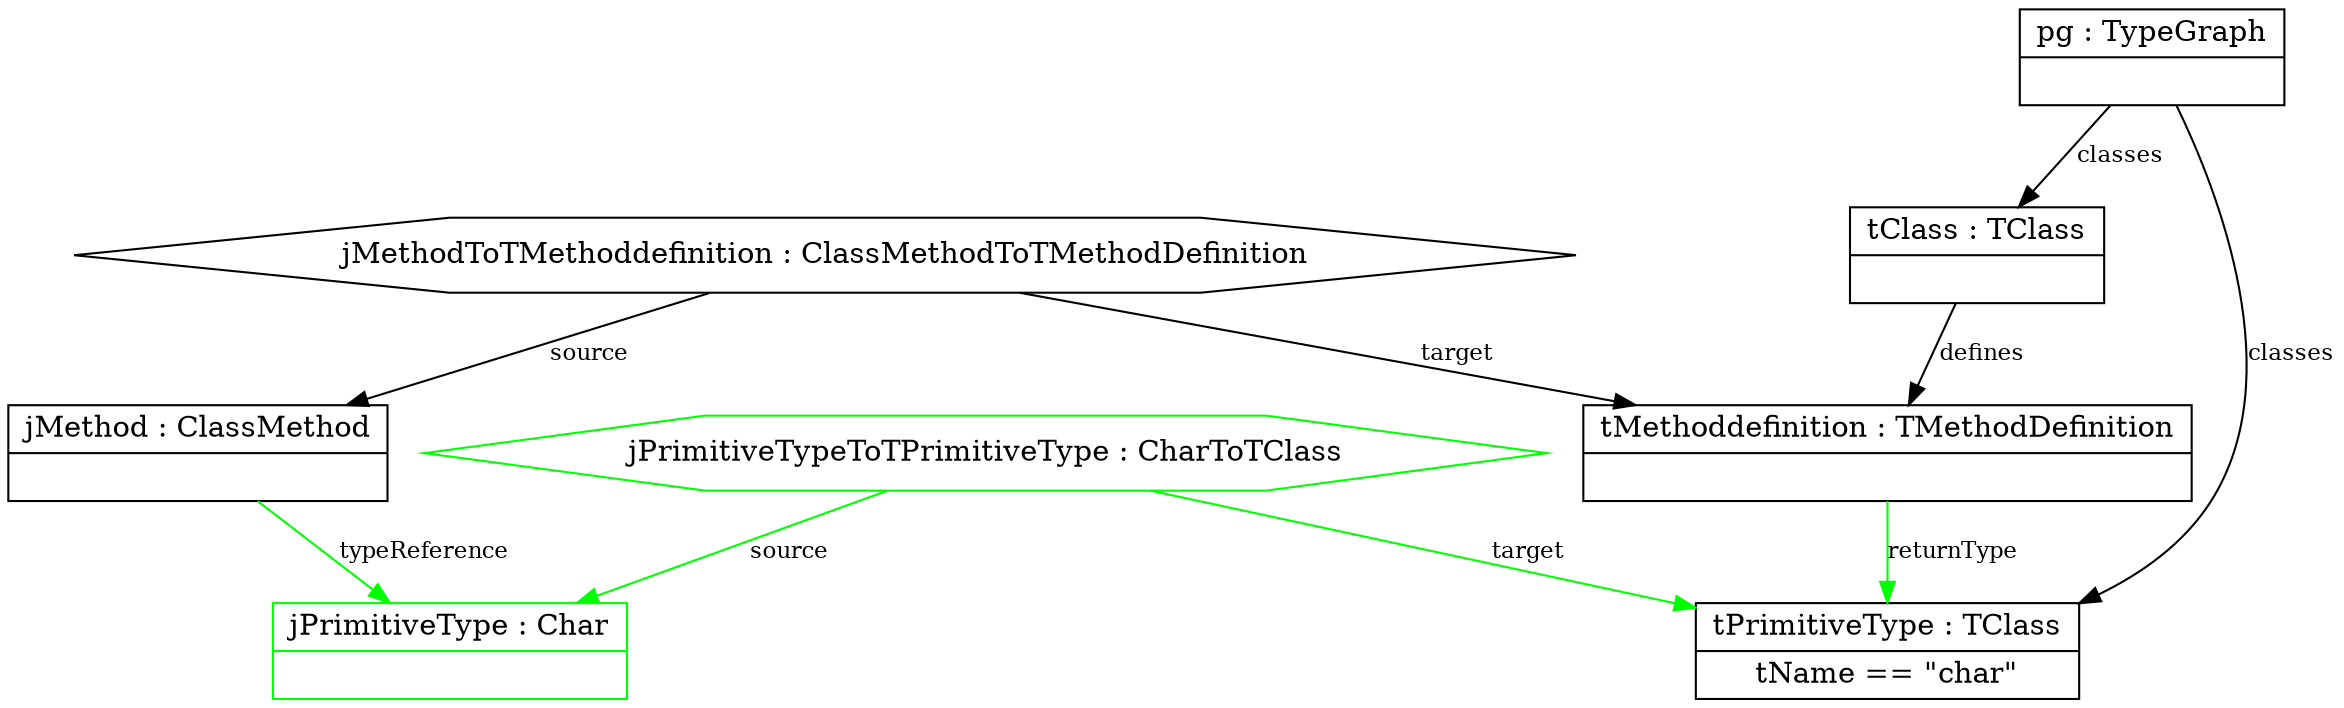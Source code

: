 digraph "ReturnPrimitiveChar" {
	label="";

	subgraph "Correspondence Domain" {
	          "jMethodToTMethoddefinition : ClassMethodToTMethodDefinition" [shape=hexagon, color=black];
	          "jPrimitiveTypeToTPrimitiveType : CharToTClass" [shape=hexagon, color=green];

	          "jMethodToTMethoddefinition : ClassMethodToTMethodDefinition" -> "jMethod : ClassMethod" [color=black, label="source", fontsize=11];
	          "jMethodToTMethoddefinition : ClassMethodToTMethodDefinition" -> "tMethoddefinition : TMethodDefinition" [color=black, label="target", fontsize=11];
	          "jPrimitiveTypeToTPrimitiveType : CharToTClass" -> "jPrimitiveType : Char" [color=green, label="source", fontsize=11];
	          "jPrimitiveTypeToTPrimitiveType : CharToTClass" -> "tPrimitiveType : TClass" [color=green, label="target", fontsize=11];
	}
	subgraph "Source Domain" {
	          "jPrimitiveType : Char" [shape=record, color=green, label="{jPrimitiveType : Char | }"];
	          "jMethod : ClassMethod" [shape=record, color=black, label="{jMethod : ClassMethod | }"];

	          "jMethod : ClassMethod" -> "jPrimitiveType : Char" [color=green, label="typeReference", fontsize=11];
	}
	subgraph "Target Domain" {
	          "tMethoddefinition : TMethodDefinition" [shape=record, color=black, label="{tMethoddefinition : TMethodDefinition | }"];
	          "tPrimitiveType : TClass" [shape=record, color=black, label="{tPrimitiveType : TClass | tName == \"char\"}"];
	          "tClass : TClass" [shape=record, color=black, label="{tClass : TClass | }"];
	          "pg : TypeGraph" [shape=record, color=black, label="{pg : TypeGraph | }"];

	          "tMethoddefinition : TMethodDefinition" -> "tPrimitiveType : TClass" [color=green, label="returnType", fontsize=11];
	          "tClass : TClass" -> "tMethoddefinition : TMethodDefinition" [color=black, label="defines", fontsize=11];
	          "pg : TypeGraph" -> "tPrimitiveType : TClass" [color=black, label="classes", fontsize=11];
	          "pg : TypeGraph" -> "tClass : TClass" [color=black, label="classes", fontsize=11];
	}
}